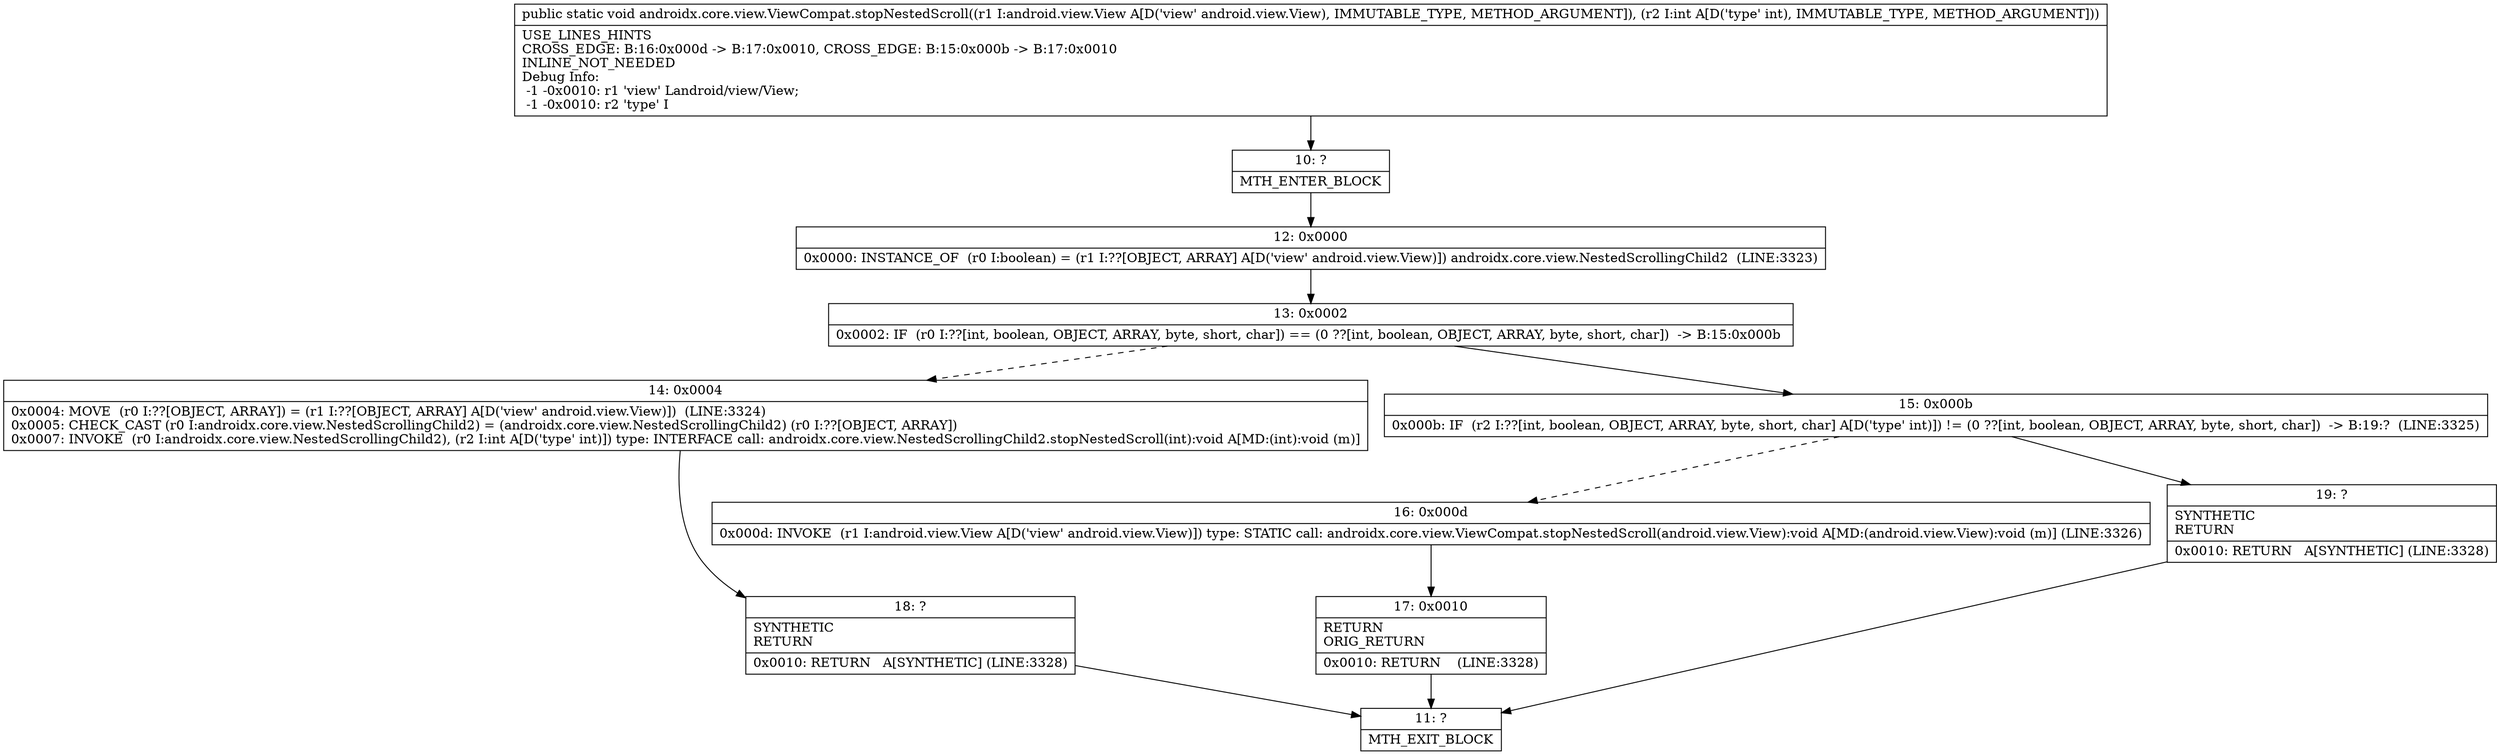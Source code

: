 digraph "CFG forandroidx.core.view.ViewCompat.stopNestedScroll(Landroid\/view\/View;I)V" {
Node_10 [shape=record,label="{10\:\ ?|MTH_ENTER_BLOCK\l}"];
Node_12 [shape=record,label="{12\:\ 0x0000|0x0000: INSTANCE_OF  (r0 I:boolean) = (r1 I:??[OBJECT, ARRAY] A[D('view' android.view.View)]) androidx.core.view.NestedScrollingChild2  (LINE:3323)\l}"];
Node_13 [shape=record,label="{13\:\ 0x0002|0x0002: IF  (r0 I:??[int, boolean, OBJECT, ARRAY, byte, short, char]) == (0 ??[int, boolean, OBJECT, ARRAY, byte, short, char])  \-\> B:15:0x000b \l}"];
Node_14 [shape=record,label="{14\:\ 0x0004|0x0004: MOVE  (r0 I:??[OBJECT, ARRAY]) = (r1 I:??[OBJECT, ARRAY] A[D('view' android.view.View)])  (LINE:3324)\l0x0005: CHECK_CAST (r0 I:androidx.core.view.NestedScrollingChild2) = (androidx.core.view.NestedScrollingChild2) (r0 I:??[OBJECT, ARRAY]) \l0x0007: INVOKE  (r0 I:androidx.core.view.NestedScrollingChild2), (r2 I:int A[D('type' int)]) type: INTERFACE call: androidx.core.view.NestedScrollingChild2.stopNestedScroll(int):void A[MD:(int):void (m)]\l}"];
Node_18 [shape=record,label="{18\:\ ?|SYNTHETIC\lRETURN\l|0x0010: RETURN   A[SYNTHETIC] (LINE:3328)\l}"];
Node_11 [shape=record,label="{11\:\ ?|MTH_EXIT_BLOCK\l}"];
Node_15 [shape=record,label="{15\:\ 0x000b|0x000b: IF  (r2 I:??[int, boolean, OBJECT, ARRAY, byte, short, char] A[D('type' int)]) != (0 ??[int, boolean, OBJECT, ARRAY, byte, short, char])  \-\> B:19:?  (LINE:3325)\l}"];
Node_16 [shape=record,label="{16\:\ 0x000d|0x000d: INVOKE  (r1 I:android.view.View A[D('view' android.view.View)]) type: STATIC call: androidx.core.view.ViewCompat.stopNestedScroll(android.view.View):void A[MD:(android.view.View):void (m)] (LINE:3326)\l}"];
Node_17 [shape=record,label="{17\:\ 0x0010|RETURN\lORIG_RETURN\l|0x0010: RETURN    (LINE:3328)\l}"];
Node_19 [shape=record,label="{19\:\ ?|SYNTHETIC\lRETURN\l|0x0010: RETURN   A[SYNTHETIC] (LINE:3328)\l}"];
MethodNode[shape=record,label="{public static void androidx.core.view.ViewCompat.stopNestedScroll((r1 I:android.view.View A[D('view' android.view.View), IMMUTABLE_TYPE, METHOD_ARGUMENT]), (r2 I:int A[D('type' int), IMMUTABLE_TYPE, METHOD_ARGUMENT]))  | USE_LINES_HINTS\lCROSS_EDGE: B:16:0x000d \-\> B:17:0x0010, CROSS_EDGE: B:15:0x000b \-\> B:17:0x0010\lINLINE_NOT_NEEDED\lDebug Info:\l  \-1 \-0x0010: r1 'view' Landroid\/view\/View;\l  \-1 \-0x0010: r2 'type' I\l}"];
MethodNode -> Node_10;Node_10 -> Node_12;
Node_12 -> Node_13;
Node_13 -> Node_14[style=dashed];
Node_13 -> Node_15;
Node_14 -> Node_18;
Node_18 -> Node_11;
Node_15 -> Node_16[style=dashed];
Node_15 -> Node_19;
Node_16 -> Node_17;
Node_17 -> Node_11;
Node_19 -> Node_11;
}

